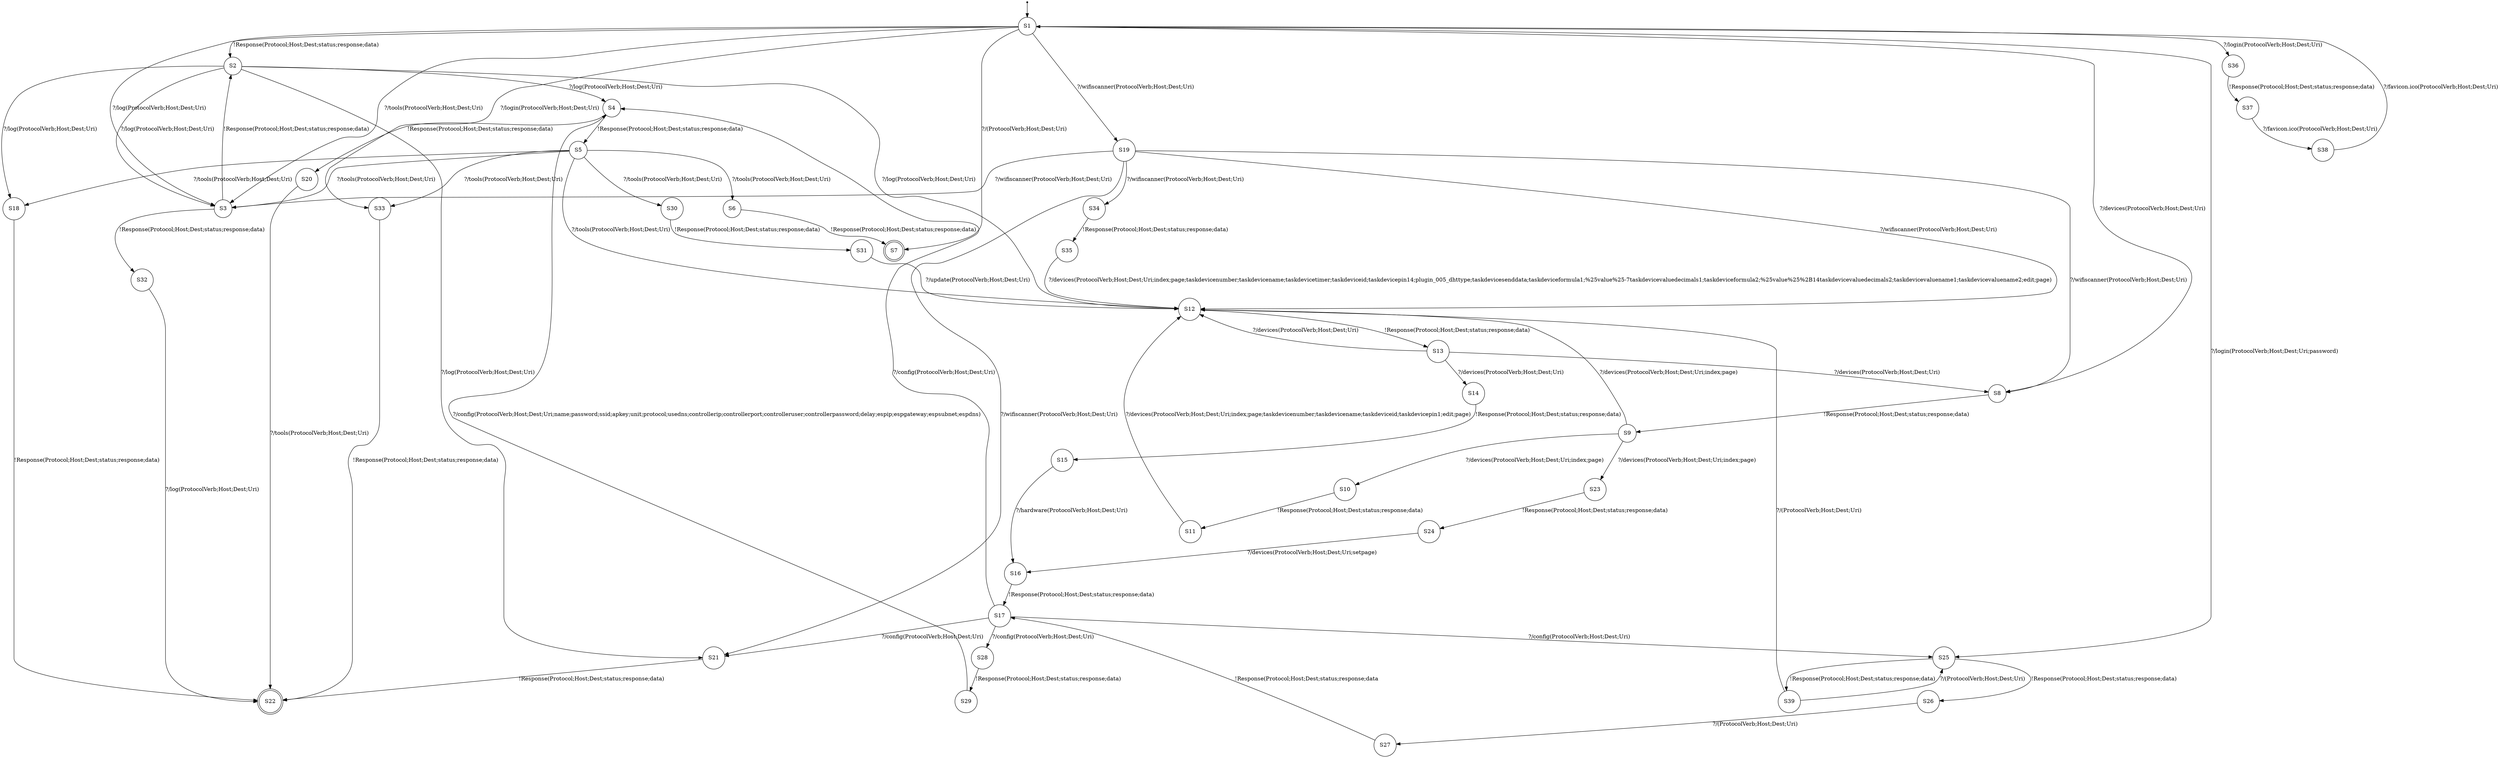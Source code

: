 digraph LTS {
S00[shape=point]
S1[label=S1,shape=circle];
S2[label=S2,shape=circle];
S3[label=S3,shape=circle];
S4[label=S4,shape=circle];
S5[label=S5,shape=circle];
S6[label=S6,shape=circle];
S7[label=S7,shape=doublecircle];
S8[label=S8,shape=circle];
S9[label=S9,shape=circle];
S10[label=S10,shape=circle];
S11[label=S11,shape=circle];
S12[label=S12,shape=circle];
S13[label=S13,shape=circle];
S14[label=S14,shape=circle];
S15[label=S15,shape=circle];
S16[label=S16,shape=circle];
S17[label=S17,shape=circle];
S18[label=S18,shape=circle];
S19[label=S19,shape=circle];
S20[label=S20,shape=circle];
S21[label=S21,shape=circle];
S22[label=S22,shape=doublecircle];
S23[label=S23,shape=circle];
S24[label=S24,shape=circle];
S25[label=S25,shape=circle];
S26[label=S26,shape=circle];
S27[label=S27,shape=circle];
S28[label=S28,shape=circle];
S29[label=S29,shape=circle];
S30[label=S30,shape=circle];
S31[label=S31,shape=circle];
S32[label=S32,shape=circle];
S33[label=S33,shape=circle];
S34[label=S34,shape=circle];
S35[label=S35,shape=circle];
S36[label=S36,shape=circle];
S37[label=S37,shape=circle];
S38[label=S38,shape=circle];
S39[label=S39,shape=circle];
S00 -> S1
S1 -> S2[label ="!Response(Protocol;Host;Dest;status;response;data)"];
S1 -> S3[label ="?/log(ProtocolVerb;Host;Dest;Uri)"];
S1 -> S3[label ="?/tools(ProtocolVerb;Host;Dest;Uri)"];
S1 -> S7[label ="?/(ProtocolVerb;Host;Dest;Uri)"];
S1 -> S8[label ="?/devices(ProtocolVerb;Host;Dest;Uri)"];
S1 -> S19[label ="?/wifiscanner(ProtocolVerb;Host;Dest;Uri)"];
S1 -> S25[label ="?/login(ProtocolVerb;Host;Dest;Uri;password)"];
S1 -> S33[label ="?/login(ProtocolVerb;Host;Dest;Uri)"];
S1 -> S36[label ="?/login(ProtocolVerb;Host;Dest;Uri)"];
S2 -> S3[label ="?/log(ProtocolVerb;Host;Dest;Uri)"];
S2 -> S4[label ="?/log(ProtocolVerb;Host;Dest;Uri)"];
S2 -> S12[label ="?/log(ProtocolVerb;Host;Dest;Uri)"];
S2 -> S18[label ="?/log(ProtocolVerb;Host;Dest;Uri)"];
S2 -> S21[label ="?/log(ProtocolVerb;Host;Dest;Uri)"];
S3 -> S2[label ="!Response(Protocol;Host;Dest;status;response;data)"];
S3 -> S32[label ="!Response(Protocol;Host;Dest;status;response;data)"];
S4 -> S5[label ="!Response(Protocol;Host;Dest;status;response;data)"];
S4 -> S20[label ="!Response(Protocol;Host;Dest;status;response;data)"];
S5 -> S3[label ="?/tools(ProtocolVerb;Host;Dest;Uri)"];
S5 -> S6[label ="?/tools(ProtocolVerb;Host;Dest;Uri)"];
S5 -> S12[label ="?/tools(ProtocolVerb;Host;Dest;Uri)"];
S5 -> S18[label ="?/tools(ProtocolVerb;Host;Dest;Uri)"];
S5 -> S30[label ="?/tools(ProtocolVerb;Host;Dest;Uri)"];
S5 -> S33[label ="?/tools(ProtocolVerb;Host;Dest;Uri)"];
S6 -> S7[label ="!Response(Protocol;Host;Dest;status;response;data)"];
S8 -> S9[label ="!Response(Protocol;Host;Dest;status;response;data)"];
S9 -> S10[label ="?/devices(ProtocolVerb;Host;Dest;Uri;index;page)"];
S9 -> S12[label ="?/devices(ProtocolVerb;Host;Dest;Uri;index;page)"];
S9 -> S23[label ="?/devices(ProtocolVerb;Host;Dest;Uri;index;page)"];
S10 -> S11[label ="!Response(Protocol;Host;Dest;status;response;data)"];
S11 -> S12[label ="?/devices(ProtocolVerb;Host;Dest;Uri;index;page;taskdevicenumber;taskdevicename;taskdeviceid;taskdevicepin1;edit;page)"];
S12 -> S13[label ="!Response(Protocol;Host;Dest;status;response;data)"];
S13 -> S8[label ="?/devices(ProtocolVerb;Host;Dest;Uri)"];
S13 -> S12[label ="?/devices(ProtocolVerb;Host;Dest;Uri)"];
S13 -> S14[label ="?/devices(ProtocolVerb;Host;Dest;Uri)"];
S14 -> S15[label ="!Response(Protocol;Host;Dest;status;response;data)"];
S15 -> S16[label ="?/hardware(ProtocolVerb;Host;Dest;Uri)"];
S16 -> S17[label ="!Response(Protocol;Host;Dest;status;response;data)"];
S17 -> S4[label ="?/config(ProtocolVerb;Host;Dest;Uri)"];
S17 -> S21[label ="?/config(ProtocolVerb;Host;Dest;Uri)"];
S17 -> S25[label ="?/config(ProtocolVerb;Host;Dest;Uri)"];
S17 -> S28[label ="?/config(ProtocolVerb;Host;Dest;Uri)"];
S18 -> S22[label ="!Response(Protocol;Host;Dest;status;response;data)"];
S19 -> S3[label ="?/wifiscanner(ProtocolVerb;Host;Dest;Uri)"];
S19 -> S8[label ="?/wifiscanner(ProtocolVerb;Host;Dest;Uri)"];
S19 -> S12[label ="?/wifiscanner(ProtocolVerb;Host;Dest;Uri)"];
S19 -> S21[label ="?/wifiscanner(ProtocolVerb;Host;Dest;Uri)"];
S19 -> S34[label ="?/wifiscanner(ProtocolVerb;Host;Dest;Uri)"];
S20 -> S22[label ="?/tools(ProtocolVerb;Host;Dest;Uri)"];
S21 -> S22[label ="!Response(Protocol;Host;Dest;status;response;data)"];
S23 -> S24[label ="!Response(Protocol;Host;Dest;status;response;data)"];
S24 -> S16[label ="?/devices(ProtocolVerb;Host;Dest;Uri;setpage)"];
S25 -> S26[label ="!Response(Protocol;Host;Dest;status;response;data)"];
S25 -> S39[label ="!Response(Protocol;Host;Dest;status;response;data)"];
S26 -> S27[label ="?/(ProtocolVerb;Host;Dest;Uri)"];
S27 -> S17[label ="!Response(Protocol;Host;Dest;status;response;data"];
S28 -> S29[label ="!Response(Protocol;Host;Dest;status;response;data)"];
S29 -> S4[label ="?/config(ProtocolVerb;Host;Dest;Uri;name;password;ssid;apkey;unit;protocol;usedns;controllerip;controllerport;controlleruser;controllerpassword;delay;espip;espgateway;espsubnet;espdns)"];
S30 -> S31[label ="!Response(Protocol;Host;Dest;status;response;data)"];
S31 -> S12[label ="?/update(ProtocolVerb;Host;Dest;Uri)"];
S32 -> S22[label ="?/log(ProtocolVerb;Host;Dest;Uri)"];
S33 -> S22[label ="!Response(Protocol;Host;Dest;status;response;data)"];
S34 -> S35[label ="!Response(Protocol;Host;Dest;status;response;data)"];
S35 -> S12[label ="?/devices(ProtocolVerb;Host;Dest;Uri;index;page;taskdevicenumber;taskdevicename;taskdevicetimer;taskdeviceid;taskdevicepin14;plugin_005_dhttype;taskdevicesenddata;taskdeviceformula1;%25value%25-7taskdevicevaluedecimals1;taskdeviceformula2;%25value%25%2B14taskdevicevaluedecimals2;taskdevicevaluename1;taskdevicevaluename2;edit;page)"];
S36 -> S37[label ="!Response(Protocol;Host;Dest;status;response;data)"];
S37 -> S38[label ="?/favicon.ico(ProtocolVerb;Host;Dest;Uri)"];
S38 -> S1[label ="?/favicon.ico(ProtocolVerb;Host;Dest;Uri)"];
S39 -> S12[label ="?/(ProtocolVerb;Host;Dest;Uri)"];
S39 -> S25[label ="?/(ProtocolVerb;Host;Dest;Uri)"];
}
